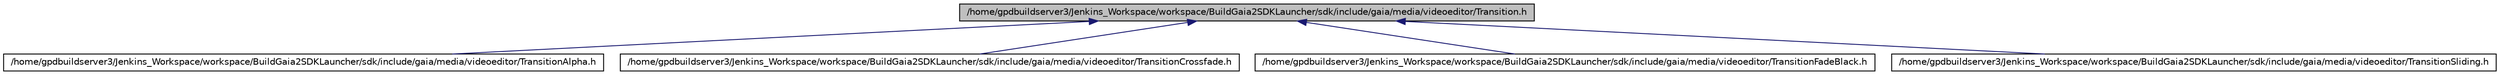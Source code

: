 digraph G
{
  edge [fontname="Helvetica",fontsize="10",labelfontname="Helvetica",labelfontsize="10"];
  node [fontname="Helvetica",fontsize="10",shape=record];
  Node1 [label="/home/gpdbuildserver3/Jenkins_Workspace/workspace/BuildGaia2SDKLauncher/sdk/include/gaia/media/videoeditor/Transition.h",height=0.2,width=0.4,color="black", fillcolor="grey75", style="filled" fontcolor="black"];
  Node1 -> Node2 [dir=back,color="midnightblue",fontsize="10",style="solid",fontname="Helvetica"];
  Node2 [label="/home/gpdbuildserver3/Jenkins_Workspace/workspace/BuildGaia2SDKLauncher/sdk/include/gaia/media/videoeditor/TransitionAlpha.h",height=0.2,width=0.4,color="black", fillcolor="white", style="filled",URL="$de/d7c/_transition_alpha_8h.html"];
  Node1 -> Node3 [dir=back,color="midnightblue",fontsize="10",style="solid",fontname="Helvetica"];
  Node3 [label="/home/gpdbuildserver3/Jenkins_Workspace/workspace/BuildGaia2SDKLauncher/sdk/include/gaia/media/videoeditor/TransitionCrossfade.h",height=0.2,width=0.4,color="black", fillcolor="white", style="filled",URL="$d7/d5d/_transition_crossfade_8h.html"];
  Node1 -> Node4 [dir=back,color="midnightblue",fontsize="10",style="solid",fontname="Helvetica"];
  Node4 [label="/home/gpdbuildserver3/Jenkins_Workspace/workspace/BuildGaia2SDKLauncher/sdk/include/gaia/media/videoeditor/TransitionFadeBlack.h",height=0.2,width=0.4,color="black", fillcolor="white", style="filled",URL="$d0/d68/_transition_fade_black_8h.html"];
  Node1 -> Node5 [dir=back,color="midnightblue",fontsize="10",style="solid",fontname="Helvetica"];
  Node5 [label="/home/gpdbuildserver3/Jenkins_Workspace/workspace/BuildGaia2SDKLauncher/sdk/include/gaia/media/videoeditor/TransitionSliding.h",height=0.2,width=0.4,color="black", fillcolor="white", style="filled",URL="$d4/d21/_transition_sliding_8h.html"];
}
